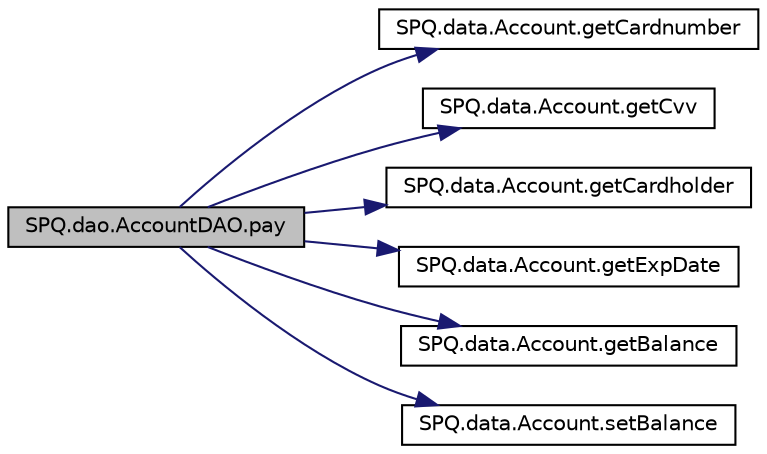 digraph "SPQ.dao.AccountDAO.pay"
{
  edge [fontname="Helvetica",fontsize="10",labelfontname="Helvetica",labelfontsize="10"];
  node [fontname="Helvetica",fontsize="10",shape=record];
  rankdir="LR";
  Node2 [label="SPQ.dao.AccountDAO.pay",height=0.2,width=0.4,color="black", fillcolor="grey75", style="filled", fontcolor="black"];
  Node2 -> Node3 [color="midnightblue",fontsize="10",style="solid",fontname="Helvetica"];
  Node3 [label="SPQ.data.Account.getCardnumber",height=0.2,width=0.4,color="black", fillcolor="white", style="filled",URL="$class_s_p_q_1_1data_1_1_account.html#a54797a8ae92cb43fa9126700579ca9bf"];
  Node2 -> Node4 [color="midnightblue",fontsize="10",style="solid",fontname="Helvetica"];
  Node4 [label="SPQ.data.Account.getCvv",height=0.2,width=0.4,color="black", fillcolor="white", style="filled",URL="$class_s_p_q_1_1data_1_1_account.html#a6f30fcec03cf6e342b7c6d932166ebb1"];
  Node2 -> Node5 [color="midnightblue",fontsize="10",style="solid",fontname="Helvetica"];
  Node5 [label="SPQ.data.Account.getCardholder",height=0.2,width=0.4,color="black", fillcolor="white", style="filled",URL="$class_s_p_q_1_1data_1_1_account.html#ab4297cf24cbff2975364306a31e75db9"];
  Node2 -> Node6 [color="midnightblue",fontsize="10",style="solid",fontname="Helvetica"];
  Node6 [label="SPQ.data.Account.getExpDate",height=0.2,width=0.4,color="black", fillcolor="white", style="filled",URL="$class_s_p_q_1_1data_1_1_account.html#a6980881f5f4cd0af58f6ccdc8d6916fc"];
  Node2 -> Node7 [color="midnightblue",fontsize="10",style="solid",fontname="Helvetica"];
  Node7 [label="SPQ.data.Account.getBalance",height=0.2,width=0.4,color="black", fillcolor="white", style="filled",URL="$class_s_p_q_1_1data_1_1_account.html#a39cb32b817edf85d7cf23d9b39bb0dc5"];
  Node2 -> Node8 [color="midnightblue",fontsize="10",style="solid",fontname="Helvetica"];
  Node8 [label="SPQ.data.Account.setBalance",height=0.2,width=0.4,color="black", fillcolor="white", style="filled",URL="$class_s_p_q_1_1data_1_1_account.html#a7ac2f177ba411765320259ed3a63b5b2"];
}
